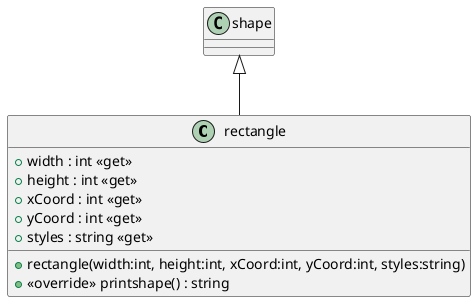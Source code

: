 @startuml
class rectangle {
    + width : int <<get>>
    + height : int <<get>>
    + xCoord : int <<get>>
    + yCoord : int <<get>>
    + styles : string <<get>>
    + rectangle(width:int, height:int, xCoord:int, yCoord:int, styles:string)
    + <<override>> printshape() : string
}
shape <|-- rectangle
@enduml
